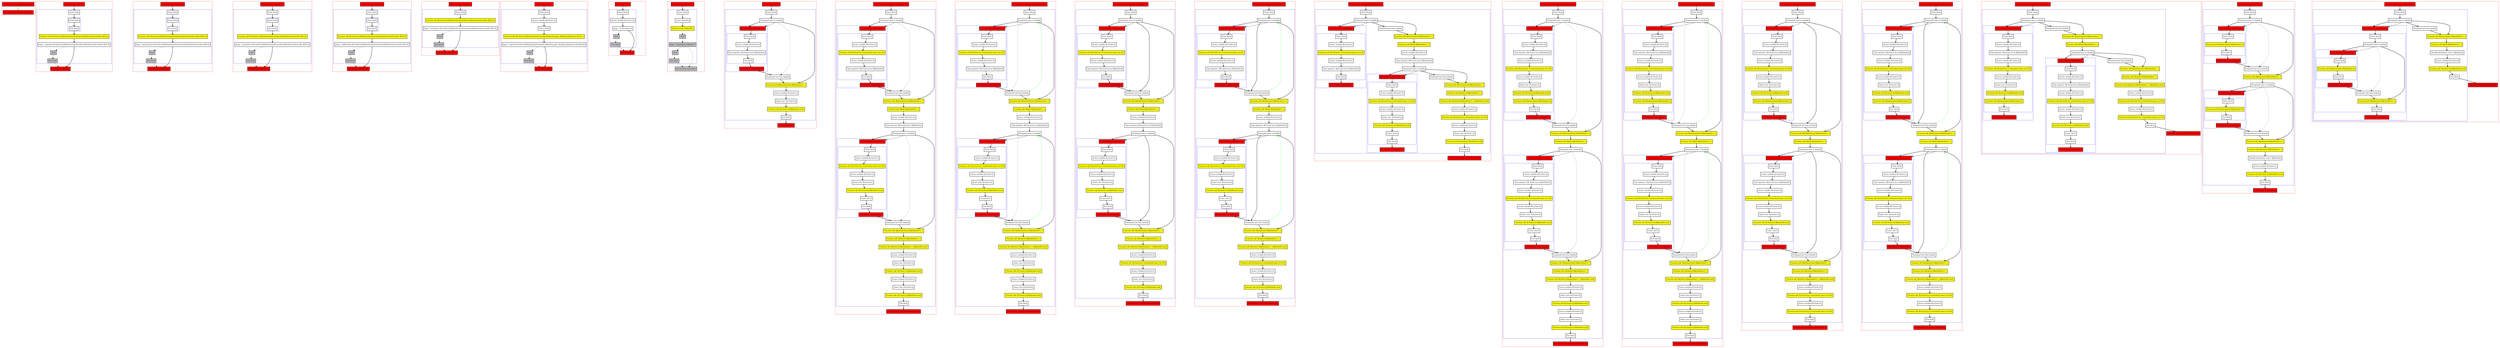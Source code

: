 digraph flowFromInplaceLambda_kt {
    graph [nodesep=3]
    node [shape=box penwidth=2]
    edge [penwidth=2]

    subgraph cluster_0 {
        color=red
        0 [label="Enter file flowFromInplaceLambda.kt" style="filled" fillcolor=red];
        1 [label="Exit file flowFromInplaceLambda.kt" style="filled" fillcolor=red];
    }
    0 -> {1} [color=green];

    subgraph cluster_1 {
        color=red
        2 [label="Enter function unknown" style="filled" fillcolor=red];
        subgraph cluster_2 {
            color=blue
            3 [label="Enter block"];
            subgraph cluster_3 {
                color=blue
                4 [label="Enter block"];
                5 [label="Exit block"];
            }
            6 [label="Function call: R|<local>/x|.R|SubstitutionOverride<kotlin/Function0.invoke: R|T|>|()" style="filled" fillcolor=yellow];
            7 [label="Jump: ^unknown R|<local>/x|.R|SubstitutionOverride<kotlin/Function0.invoke: R|T|>|()"];
            8 [label="Stub" style="filled" fillcolor=gray];
            9 [label="Exit block" style="filled" fillcolor=gray];
        }
        10 [label="Exit function unknown" style="filled" fillcolor=red];
    }
    2 -> {3};
    3 -> {4};
    4 -> {5};
    5 -> {6};
    6 -> {7};
    7 -> {10};
    7 -> {8} [style=dotted];
    8 -> {9} [style=dotted];
    9 -> {10} [style=dotted];

    subgraph cluster_4 {
        color=red
        11 [label="Enter function atLeastOnce" style="filled" fillcolor=red];
        subgraph cluster_5 {
            color=blue
            12 [label="Enter block"];
            subgraph cluster_6 {
                color=blue
                13 [label="Enter block"];
                14 [label="Exit block"];
            }
            15 [label="Function call: R|<local>/x|.R|SubstitutionOverride<kotlin/Function0.invoke: R|T|>|()" style="filled" fillcolor=yellow];
            16 [label="Jump: ^atLeastOnce R|<local>/x|.R|SubstitutionOverride<kotlin/Function0.invoke: R|T|>|()"];
            17 [label="Stub" style="filled" fillcolor=gray];
            18 [label="Exit block" style="filled" fillcolor=gray];
        }
        19 [label="Exit function atLeastOnce" style="filled" fillcolor=red];
    }
    11 -> {12};
    12 -> {13};
    13 -> {14};
    14 -> {15};
    15 -> {16};
    16 -> {19};
    16 -> {17} [style=dotted];
    17 -> {18} [style=dotted];
    18 -> {19} [style=dotted];

    subgraph cluster_7 {
        color=red
        20 [label="Enter function exactlyOnce" style="filled" fillcolor=red];
        subgraph cluster_8 {
            color=blue
            21 [label="Enter block"];
            subgraph cluster_9 {
                color=blue
                22 [label="Enter block"];
                23 [label="Exit block"];
            }
            24 [label="Function call: R|<local>/x|.R|SubstitutionOverride<kotlin/Function0.invoke: R|T|>|()" style="filled" fillcolor=yellow];
            25 [label="Jump: ^exactlyOnce R|<local>/x|.R|SubstitutionOverride<kotlin/Function0.invoke: R|T|>|()"];
            26 [label="Stub" style="filled" fillcolor=gray];
            27 [label="Exit block" style="filled" fillcolor=gray];
        }
        28 [label="Exit function exactlyOnce" style="filled" fillcolor=red];
    }
    20 -> {21};
    21 -> {22};
    22 -> {23};
    23 -> {24};
    24 -> {25};
    25 -> {28};
    25 -> {26} [style=dotted];
    26 -> {27} [style=dotted];
    27 -> {28} [style=dotted];

    subgraph cluster_10 {
        color=red
        29 [label="Enter function atMostOnce" style="filled" fillcolor=red];
        subgraph cluster_11 {
            color=blue
            30 [label="Enter block"];
            subgraph cluster_12 {
                color=blue
                31 [label="Enter block"];
                32 [label="Exit block"];
            }
            33 [label="Function call: R|<local>/x|.R|SubstitutionOverride<kotlin/Function0.invoke: R|T|>|()" style="filled" fillcolor=yellow];
            34 [label="Jump: ^atMostOnce R|<local>/x|.R|SubstitutionOverride<kotlin/Function0.invoke: R|T|>|()"];
            35 [label="Stub" style="filled" fillcolor=gray];
            36 [label="Exit block" style="filled" fillcolor=gray];
        }
        37 [label="Exit function atMostOnce" style="filled" fillcolor=red];
    }
    29 -> {30};
    30 -> {31};
    31 -> {32};
    32 -> {33};
    33 -> {34};
    34 -> {37};
    34 -> {35} [style=dotted];
    35 -> {36} [style=dotted];
    36 -> {37} [style=dotted];

    subgraph cluster_13 {
        color=red
        38 [label="Enter function noContract" style="filled" fillcolor=red];
        subgraph cluster_14 {
            color=blue
            39 [label="Enter block"];
            40 [label="Function call: R|<local>/x|.R|SubstitutionOverride<kotlin/Function0.invoke: R|T|>|()" style="filled" fillcolor=yellow];
            41 [label="Jump: ^noContract R|<local>/x|.R|SubstitutionOverride<kotlin/Function0.invoke: R|T|>|()"];
            42 [label="Stub" style="filled" fillcolor=gray];
            43 [label="Exit block" style="filled" fillcolor=gray];
        }
        44 [label="Exit function noContract" style="filled" fillcolor=red];
    }
    38 -> {39};
    39 -> {40};
    40 -> {41};
    41 -> {44};
    41 -> {42} [style=dotted];
    42 -> {43} [style=dotted];
    43 -> {44} [style=dotted];

    subgraph cluster_15 {
        color=red
        45 [label="Enter function select" style="filled" fillcolor=red];
        subgraph cluster_16 {
            color=blue
            46 [label="Enter block"];
            47 [label="Access variable R|<local>/x|"];
            48 [label="Const: Int(0)"];
            49 [label="Function call: R|<local>/x|.R|SubstitutionOverride<kotlin/Array.get: R|CapturedType(out K)|>|(...)" style="filled" fillcolor=yellow];
            50 [label="Jump: ^select R|<local>/x|.R|SubstitutionOverride<kotlin/Array.get: R|CapturedType(out K)|>|(Int(0))"];
            51 [label="Stub" style="filled" fillcolor=gray];
            52 [label="Exit block" style="filled" fillcolor=gray];
        }
        53 [label="Exit function select" style="filled" fillcolor=red];
    }
    45 -> {46};
    46 -> {47};
    47 -> {48};
    48 -> {49};
    49 -> {50};
    50 -> {53};
    50 -> {51} [style=dotted];
    51 -> {52} [style=dotted];
    52 -> {53} [style=dotted];

    subgraph cluster_17 {
        color=red
        54 [label="Enter function id" style="filled" fillcolor=red];
        subgraph cluster_18 {
            color=blue
            55 [label="Enter block"];
            56 [label="Access variable R|<local>/x|"];
            57 [label="Jump: ^id R|<local>/x|"];
            58 [label="Stub" style="filled" fillcolor=gray];
            59 [label="Exit block" style="filled" fillcolor=gray];
        }
        60 [label="Exit function id" style="filled" fillcolor=red];
    }
    54 -> {55};
    55 -> {56};
    56 -> {57};
    57 -> {60};
    57 -> {58} [style=dotted];
    58 -> {59} [style=dotted];
    59 -> {60} [style=dotted];

    subgraph cluster_19 {
        color=red
        61 [label="Enter function materialize" style="filled" fillcolor=red];
        subgraph cluster_20 {
            color=blue
            62 [label="Enter block"];
            63 [label="Const: Null(null)"];
            64 [label="Check not null: Null(null)!!" style="filled" fillcolor=yellow];
            65 [label="Stub" style="filled" fillcolor=gray];
            66 [label="Jump: ^materialize Null(null)!!" style="filled" fillcolor=gray];
            67 [label="Stub" style="filled" fillcolor=gray];
            68 [label="Exit block" style="filled" fillcolor=gray];
        }
        69 [label="Exit function materialize" style="filled" fillcolor=gray];
    }
    61 -> {62};
    62 -> {63};
    63 -> {64};
    64 -> {65} [style=dotted];
    65 -> {66} [style=dotted];
    66 -> {67 69} [style=dotted];
    67 -> {68} [style=dotted];
    68 -> {69} [style=dotted];

    subgraph cluster_21 {
        color=red
        70 [label="Enter function basic" style="filled" fillcolor=red];
        subgraph cluster_22 {
            color=blue
            71 [label="Enter block"];
            72 [label="Postponed enter to lambda"];
            subgraph cluster_23 {
                color=blue
                73 [label="Enter function <anonymous>" style="filled" fillcolor=red];
                subgraph cluster_24 {
                    color=blue
                    74 [label="Enter block"];
                    75 [label="Access variable R|<local>/x|"];
                    76 [label="Type operator: (R|<local>/x| as R|kotlin/Int|)"];
                    77 [label="Exit block"];
                }
                78 [label="Exit function <anonymous>" style="filled" fillcolor=red];
            }
            79 [label="Postponed exit from lambda"];
            80 [label="Function call: R|/exactlyOnce|<R|kotlin/Int|>(...)" style="filled" fillcolor=yellow];
            81 [label="Access variable R|<local>/x|"];
            82 [label="Smart cast: R|<local>/x|"];
            83 [label="Function call: R|<local>/x|.R|kotlin/Int.inc|()" style="filled" fillcolor=yellow];
            84 [label="Exit block"];
        }
        85 [label="Exit function basic" style="filled" fillcolor=red];
    }
    70 -> {71};
    71 -> {72};
    72 -> {73 80};
    72 -> {79} [style=dotted];
    72 -> {73} [style=dashed];
    73 -> {74};
    74 -> {75};
    75 -> {76};
    76 -> {77};
    77 -> {78};
    78 -> {79};
    79 -> {80};
    80 -> {81};
    81 -> {82};
    82 -> {83};
    83 -> {84};
    84 -> {85};

    subgraph cluster_25 {
        color=red
        86 [label="Enter function completedCallExactlyOnce" style="filled" fillcolor=red];
        subgraph cluster_26 {
            color=blue
            87 [label="Enter block"];
            88 [label="Postponed enter to lambda"];
            subgraph cluster_27 {
                color=blue
                89 [label="Enter function <anonymous>" style="filled" fillcolor=red];
                subgraph cluster_28 {
                    color=blue
                    90 [label="Enter block"];
                    91 [label="Access variable R|<local>/y|"];
                    92 [label="Function call: R|<local>/y|.<Unresolved name: inc>#()" style="filled" fillcolor=yellow];
                    93 [label="Access variable R|<local>/x|"];
                    94 [label="Type operator: (R|<local>/x| as R|kotlin/Int|)"];
                    95 [label="Exit block"];
                }
                96 [label="Exit function <anonymous>" style="filled" fillcolor=red];
            }
            97 [label="Postponed exit from lambda"];
            98 [label="Function call: R|/exactlyOnce|<R|kotlin/Int|>(...)" style="filled" fillcolor=yellow];
            99 [label="Function call: R|/id|<R|kotlin/Int|>(...)" style="filled" fillcolor=yellow];
            100 [label="Access variable R|<local>/y|"];
            101 [label="Type operator: (R|<local>/y| as R|kotlin/Int|)"];
            102 [label="Postponed enter to lambda"];
            subgraph cluster_29 {
                color=blue
                103 [label="Enter function <anonymous>" style="filled" fillcolor=red];
                subgraph cluster_30 {
                    color=blue
                    104 [label="Enter block"];
                    105 [label="Access variable R|<local>/x|"];
                    106 [label="Function call: R|<local>/x|.<Unresolved name: inc>#()" style="filled" fillcolor=yellow];
                    107 [label="Access variable R|<local>/y|"];
                    108 [label="Smart cast: R|<local>/y|"];
                    109 [label="Function call: R|<local>/y|.R|kotlin/Int.inc|()" style="filled" fillcolor=yellow];
                    110 [label="Const: Int(1)"];
                    111 [label="Exit block"];
                }
                112 [label="Exit function <anonymous>" style="filled" fillcolor=red];
            }
            113 [label="Postponed exit from lambda"];
            114 [label="Function call: R|/exactlyOnce|<R|kotlin/Int|>(...)" style="filled" fillcolor=yellow];
            115 [label="Function call: R|/select|<R|kotlin/Int|>(...)" style="filled" fillcolor=yellow];
            116 [label="Function call: R|/select|<R|kotlin/Int|>(...).R|kotlin/Int.inc|()" style="filled" fillcolor=yellow];
            117 [label="Access variable R|<local>/x|"];
            118 [label="Smart cast: R|<local>/x|"];
            119 [label="Function call: R|<local>/x|.R|kotlin/Int.inc|()" style="filled" fillcolor=yellow];
            120 [label="Access variable R|<local>/y|"];
            121 [label="Smart cast: R|<local>/y|"];
            122 [label="Function call: R|<local>/y|.R|kotlin/Int.inc|()" style="filled" fillcolor=yellow];
            123 [label="Exit block"];
        }
        124 [label="Exit function completedCallExactlyOnce" style="filled" fillcolor=red];
    }
    86 -> {87};
    87 -> {88};
    88 -> {89 98};
    88 -> {97} [style=dotted];
    88 -> {89} [style=dashed];
    89 -> {90};
    90 -> {91};
    91 -> {92};
    92 -> {93};
    93 -> {94};
    94 -> {95};
    95 -> {96};
    96 -> {97};
    97 -> {98};
    98 -> {99};
    99 -> {100};
    100 -> {101};
    101 -> {102};
    102 -> {103 114};
    102 -> {113} [style=dotted];
    102 -> {103} [style=dashed];
    103 -> {104};
    104 -> {105};
    105 -> {106};
    106 -> {107};
    107 -> {108};
    108 -> {109};
    109 -> {110};
    110 -> {111};
    111 -> {112};
    112 -> {113};
    113 -> {114};
    114 -> {115};
    115 -> {116};
    116 -> {117};
    117 -> {118};
    118 -> {119};
    119 -> {120};
    120 -> {121};
    121 -> {122};
    122 -> {123};
    123 -> {124};

    subgraph cluster_31 {
        color=red
        125 [label="Enter function completedCallAtLeastOnce" style="filled" fillcolor=red];
        subgraph cluster_32 {
            color=blue
            126 [label="Enter block"];
            127 [label="Postponed enter to lambda"];
            subgraph cluster_33 {
                color=blue
                128 [label="Enter function <anonymous>" style="filled" fillcolor=red];
                subgraph cluster_34 {
                    color=blue
                    129 [label="Enter block"];
                    130 [label="Access variable R|<local>/y|"];
                    131 [label="Function call: R|<local>/y|.<Unresolved name: inc>#()" style="filled" fillcolor=yellow];
                    132 [label="Access variable R|<local>/x|"];
                    133 [label="Type operator: (R|<local>/x| as R|kotlin/Int|)"];
                    134 [label="Exit block"];
                }
                135 [label="Exit function <anonymous>" style="filled" fillcolor=red];
            }
            136 [label="Postponed exit from lambda"];
            137 [label="Function call: R|/atLeastOnce|<R|kotlin/Int|>(...)" style="filled" fillcolor=yellow];
            138 [label="Function call: R|/id|<R|kotlin/Int|>(...)" style="filled" fillcolor=yellow];
            139 [label="Access variable R|<local>/y|"];
            140 [label="Type operator: (R|<local>/y| as R|kotlin/Int|)"];
            141 [label="Postponed enter to lambda"];
            subgraph cluster_35 {
                color=blue
                142 [label="Enter function <anonymous>" style="filled" fillcolor=red];
                subgraph cluster_36 {
                    color=blue
                    143 [label="Enter block"];
                    144 [label="Access variable R|<local>/x|"];
                    145 [label="Function call: R|<local>/x|.<Unresolved name: inc>#()" style="filled" fillcolor=yellow];
                    146 [label="Access variable R|<local>/y|"];
                    147 [label="Smart cast: R|<local>/y|"];
                    148 [label="Function call: R|<local>/y|.R|kotlin/Int.inc|()" style="filled" fillcolor=yellow];
                    149 [label="Const: Int(1)"];
                    150 [label="Exit block"];
                }
                151 [label="Exit function <anonymous>" style="filled" fillcolor=red];
            }
            152 [label="Postponed exit from lambda"];
            153 [label="Function call: R|/atLeastOnce|<R|kotlin/Int|>(...)" style="filled" fillcolor=yellow];
            154 [label="Function call: R|/select|<R|kotlin/Int|>(...)" style="filled" fillcolor=yellow];
            155 [label="Function call: R|/select|<R|kotlin/Int|>(...).R|kotlin/Int.inc|()" style="filled" fillcolor=yellow];
            156 [label="Access variable R|<local>/x|"];
            157 [label="Smart cast: R|<local>/x|"];
            158 [label="Function call: R|<local>/x|.R|kotlin/Int.inc|()" style="filled" fillcolor=yellow];
            159 [label="Access variable R|<local>/y|"];
            160 [label="Smart cast: R|<local>/y|"];
            161 [label="Function call: R|<local>/y|.R|kotlin/Int.inc|()" style="filled" fillcolor=yellow];
            162 [label="Exit block"];
        }
        163 [label="Exit function completedCallAtLeastOnce" style="filled" fillcolor=red];
    }
    125 -> {126};
    126 -> {127};
    127 -> {128 137};
    127 -> {136} [style=dotted];
    127 -> {128} [style=dashed];
    128 -> {129};
    129 -> {130};
    130 -> {131};
    131 -> {132};
    132 -> {133};
    133 -> {134};
    134 -> {135};
    135 -> {136};
    136 -> {137};
    136 -> {127} [color=green style=dashed];
    137 -> {138};
    138 -> {139};
    139 -> {140};
    140 -> {141};
    141 -> {142 153};
    141 -> {152} [style=dotted];
    141 -> {142} [style=dashed];
    142 -> {143};
    143 -> {144};
    144 -> {145};
    145 -> {146};
    146 -> {147};
    147 -> {148};
    148 -> {149};
    149 -> {150};
    150 -> {151};
    151 -> {152};
    152 -> {153};
    152 -> {141} [color=green style=dashed];
    153 -> {154};
    154 -> {155};
    155 -> {156};
    156 -> {157};
    157 -> {158};
    158 -> {159};
    159 -> {160};
    160 -> {161};
    161 -> {162};
    162 -> {163};

    subgraph cluster_37 {
        color=red
        164 [label="Enter function completedCallAtMostOnce" style="filled" fillcolor=red];
        subgraph cluster_38 {
            color=blue
            165 [label="Enter block"];
            166 [label="Postponed enter to lambda"];
            subgraph cluster_39 {
                color=blue
                167 [label="Enter function <anonymous>" style="filled" fillcolor=red];
                subgraph cluster_40 {
                    color=blue
                    168 [label="Enter block"];
                    169 [label="Access variable R|<local>/y|"];
                    170 [label="Function call: R|<local>/y|.<Unresolved name: inc>#()" style="filled" fillcolor=yellow];
                    171 [label="Access variable R|<local>/x|"];
                    172 [label="Type operator: (R|<local>/x| as R|kotlin/Int|)"];
                    173 [label="Exit block"];
                }
                174 [label="Exit function <anonymous>" style="filled" fillcolor=red];
            }
            175 [label="Postponed exit from lambda"];
            176 [label="Function call: R|/atMostOnce|<R|kotlin/Int|>(...)" style="filled" fillcolor=yellow];
            177 [label="Function call: R|/id|<R|kotlin/Int|>(...)" style="filled" fillcolor=yellow];
            178 [label="Access variable R|<local>/y|"];
            179 [label="Type operator: (R|<local>/y| as R|kotlin/Int|)"];
            180 [label="Postponed enter to lambda"];
            subgraph cluster_41 {
                color=blue
                181 [label="Enter function <anonymous>" style="filled" fillcolor=red];
                subgraph cluster_42 {
                    color=blue
                    182 [label="Enter block"];
                    183 [label="Access variable R|<local>/x|"];
                    184 [label="Function call: R|<local>/x|.<Unresolved name: inc>#()" style="filled" fillcolor=yellow];
                    185 [label="Access variable R|<local>/y|"];
                    186 [label="Smart cast: R|<local>/y|"];
                    187 [label="Function call: R|<local>/y|.R|kotlin/Int.inc|()" style="filled" fillcolor=yellow];
                    188 [label="Const: Int(1)"];
                    189 [label="Exit block"];
                }
                190 [label="Exit function <anonymous>" style="filled" fillcolor=red];
            }
            191 [label="Postponed exit from lambda"];
            192 [label="Function call: R|/atMostOnce|<R|kotlin/Int|>(...)" style="filled" fillcolor=yellow];
            193 [label="Function call: R|/select|<R|kotlin/Int|>(...)" style="filled" fillcolor=yellow];
            194 [label="Function call: R|/select|<R|kotlin/Int|>(...).R|kotlin/Int.inc|()" style="filled" fillcolor=yellow];
            195 [label="Access variable R|<local>/x|"];
            196 [label="Function call: R|<local>/x|.<Unresolved name: inc>#()" style="filled" fillcolor=yellow];
            197 [label="Access variable R|<local>/y|"];
            198 [label="Smart cast: R|<local>/y|"];
            199 [label="Function call: R|<local>/y|.R|kotlin/Int.inc|()" style="filled" fillcolor=yellow];
            200 [label="Exit block"];
        }
        201 [label="Exit function completedCallAtMostOnce" style="filled" fillcolor=red];
    }
    164 -> {165};
    165 -> {166};
    166 -> {167 175 176};
    166 -> {167} [style=dashed];
    167 -> {168};
    168 -> {169};
    169 -> {170};
    170 -> {171};
    171 -> {172};
    172 -> {173};
    173 -> {174};
    174 -> {175};
    175 -> {176};
    176 -> {177};
    177 -> {178};
    178 -> {179};
    179 -> {180};
    180 -> {181 191 192};
    180 -> {181} [style=dashed];
    181 -> {182};
    182 -> {183};
    183 -> {184};
    184 -> {185};
    185 -> {186};
    186 -> {187};
    187 -> {188};
    188 -> {189};
    189 -> {190};
    190 -> {191};
    191 -> {192};
    192 -> {193};
    193 -> {194};
    194 -> {195};
    195 -> {196};
    196 -> {197};
    197 -> {198};
    198 -> {199};
    199 -> {200};
    200 -> {201};

    subgraph cluster_43 {
        color=red
        202 [label="Enter function completedCallUnknown" style="filled" fillcolor=red];
        subgraph cluster_44 {
            color=blue
            203 [label="Enter block"];
            204 [label="Postponed enter to lambda"];
            subgraph cluster_45 {
                color=blue
                205 [label="Enter function <anonymous>" style="filled" fillcolor=red];
                subgraph cluster_46 {
                    color=blue
                    206 [label="Enter block"];
                    207 [label="Access variable R|<local>/y|"];
                    208 [label="Function call: R|<local>/y|.<Unresolved name: inc>#()" style="filled" fillcolor=yellow];
                    209 [label="Access variable R|<local>/x|"];
                    210 [label="Type operator: (R|<local>/x| as R|kotlin/Int|)"];
                    211 [label="Exit block"];
                }
                212 [label="Exit function <anonymous>" style="filled" fillcolor=red];
            }
            213 [label="Postponed exit from lambda"];
            214 [label="Function call: R|/unknown|<R|kotlin/Int|>(...)" style="filled" fillcolor=yellow];
            215 [label="Function call: R|/id|<R|kotlin/Int|>(...)" style="filled" fillcolor=yellow];
            216 [label="Access variable R|<local>/y|"];
            217 [label="Type operator: (R|<local>/y| as R|kotlin/Int|)"];
            218 [label="Postponed enter to lambda"];
            subgraph cluster_47 {
                color=blue
                219 [label="Enter function <anonymous>" style="filled" fillcolor=red];
                subgraph cluster_48 {
                    color=blue
                    220 [label="Enter block"];
                    221 [label="Access variable R|<local>/x|"];
                    222 [label="Function call: R|<local>/x|.<Unresolved name: inc>#()" style="filled" fillcolor=yellow];
                    223 [label="Access variable R|<local>/y|"];
                    224 [label="Smart cast: R|<local>/y|"];
                    225 [label="Function call: R|<local>/y|.R|kotlin/Int.inc|()" style="filled" fillcolor=yellow];
                    226 [label="Const: Int(1)"];
                    227 [label="Exit block"];
                }
                228 [label="Exit function <anonymous>" style="filled" fillcolor=red];
            }
            229 [label="Postponed exit from lambda"];
            230 [label="Function call: R|/unknown|<R|kotlin/Int|>(...)" style="filled" fillcolor=yellow];
            231 [label="Function call: R|/select|<R|kotlin/Int|>(...)" style="filled" fillcolor=yellow];
            232 [label="Function call: R|/select|<R|kotlin/Int|>(...).R|kotlin/Int.inc|()" style="filled" fillcolor=yellow];
            233 [label="Access variable R|<local>/x|"];
            234 [label="Function call: R|<local>/x|.<Unresolved name: inc>#()" style="filled" fillcolor=yellow];
            235 [label="Access variable R|<local>/y|"];
            236 [label="Smart cast: R|<local>/y|"];
            237 [label="Function call: R|<local>/y|.R|kotlin/Int.inc|()" style="filled" fillcolor=yellow];
            238 [label="Exit block"];
        }
        239 [label="Exit function completedCallUnknown" style="filled" fillcolor=red];
    }
    202 -> {203};
    203 -> {204};
    204 -> {205 213 214};
    204 -> {205} [style=dashed];
    205 -> {206};
    206 -> {207};
    207 -> {208};
    208 -> {209};
    209 -> {210};
    210 -> {211};
    211 -> {212};
    212 -> {213};
    213 -> {214};
    213 -> {204} [color=green style=dashed];
    214 -> {215};
    215 -> {216};
    216 -> {217};
    217 -> {218};
    218 -> {219 229 230};
    218 -> {219} [style=dashed];
    219 -> {220};
    220 -> {221};
    221 -> {222};
    222 -> {223};
    223 -> {224};
    224 -> {225};
    225 -> {226};
    226 -> {227};
    227 -> {228};
    228 -> {229};
    229 -> {230};
    229 -> {218} [color=green style=dashed];
    230 -> {231};
    231 -> {232};
    232 -> {233};
    233 -> {234};
    234 -> {235};
    235 -> {236};
    236 -> {237};
    237 -> {238};
    238 -> {239};

    subgraph cluster_49 {
        color=red
        240 [label="Enter function completedCallNoContract" style="filled" fillcolor=red];
        subgraph cluster_50 {
            color=blue
            241 [label="Enter block"];
            242 [label="Postponed enter to lambda"];
            subgraph cluster_51 {
                color=blue
                243 [label="Enter function <anonymous>" style="filled" fillcolor=red];
                subgraph cluster_52 {
                    color=blue
                    244 [label="Enter block"];
                    245 [label="Access variable R|<local>/y|"];
                    246 [label="Function call: R|<local>/y|.<Unresolved name: inc>#()" style="filled" fillcolor=yellow];
                    247 [label="Access variable R|<local>/x|"];
                    248 [label="Type operator: (R|<local>/x| as R|kotlin/Int|)"];
                    249 [label="Exit block"];
                }
                250 [label="Exit function <anonymous>" style="filled" fillcolor=red];
            }
            251 [label="Postponed exit from lambda"];
            252 [label="Function call: R|/noContract|<R|kotlin/Int|>(...)" style="filled" fillcolor=yellow];
            253 [label="Function call: R|/id|<R|kotlin/Int|>(...)" style="filled" fillcolor=yellow];
            254 [label="Access variable R|<local>/y|"];
            255 [label="Type operator: (R|<local>/y| as R|kotlin/Int|)"];
            256 [label="Postponed enter to lambda"];
            subgraph cluster_53 {
                color=blue
                257 [label="Enter function <anonymous>" style="filled" fillcolor=red];
                subgraph cluster_54 {
                    color=blue
                    258 [label="Enter block"];
                    259 [label="Access variable R|<local>/x|"];
                    260 [label="Function call: R|<local>/x|.<Unresolved name: inc>#()" style="filled" fillcolor=yellow];
                    261 [label="Access variable R|<local>/y|"];
                    262 [label="Smart cast: R|<local>/y|"];
                    263 [label="Function call: R|<local>/y|.R|kotlin/Int.inc|()" style="filled" fillcolor=yellow];
                    264 [label="Const: Int(1)"];
                    265 [label="Exit block"];
                }
                266 [label="Exit function <anonymous>" style="filled" fillcolor=red];
            }
            267 [label="Postponed exit from lambda"];
            268 [label="Function call: R|/noContract|<R|kotlin/Int|>(...)" style="filled" fillcolor=yellow];
            269 [label="Function call: R|/select|<R|kotlin/Int|>(...)" style="filled" fillcolor=yellow];
            270 [label="Function call: R|/select|<R|kotlin/Int|>(...).R|kotlin/Int.inc|()" style="filled" fillcolor=yellow];
            271 [label="Access variable R|<local>/x|"];
            272 [label="Function call: R|<local>/x|.<Unresolved name: inc>#()" style="filled" fillcolor=yellow];
            273 [label="Access variable R|<local>/y|"];
            274 [label="Smart cast: R|<local>/y|"];
            275 [label="Function call: R|<local>/y|.R|kotlin/Int.inc|()" style="filled" fillcolor=yellow];
            276 [label="Exit block"];
        }
        277 [label="Exit function completedCallNoContract" style="filled" fillcolor=red];
    }
    240 -> {241};
    241 -> {242};
    242 -> {243 251 252};
    242 -> {243} [style=dashed];
    243 -> {244};
    244 -> {245};
    245 -> {246};
    246 -> {247};
    247 -> {248};
    248 -> {249};
    249 -> {250};
    251 -> {252};
    252 -> {253};
    253 -> {254};
    254 -> {255};
    255 -> {256};
    256 -> {257 267 268};
    256 -> {257} [style=dashed];
    257 -> {258};
    258 -> {259};
    259 -> {260};
    260 -> {261};
    261 -> {262};
    262 -> {263};
    263 -> {264};
    264 -> {265};
    265 -> {266};
    267 -> {268};
    268 -> {269};
    269 -> {270};
    270 -> {271};
    271 -> {272};
    272 -> {273};
    273 -> {274};
    274 -> {275};
    275 -> {276};
    276 -> {277};

    subgraph cluster_55 {
        color=red
        278 [label="Enter function incompleteCallExactlyOnce" style="filled" fillcolor=red];
        subgraph cluster_56 {
            color=blue
            279 [label="Enter block"];
            280 [label="Postponed enter to lambda"];
            subgraph cluster_57 {
                color=blue
                281 [label="Enter function <anonymous>" style="filled" fillcolor=red];
                subgraph cluster_58 {
                    color=blue
                    282 [label="Enter block"];
                    283 [label="Access variable R|<local>/x|"];
                    284 [label="Type operator: (R|<local>/x| as R|kotlin/Int|)"];
                    285 [label="Access variable R|<local>/y|"];
                    286 [label="Function call: R|<local>/y|.<Unresolved name: inc>#()" style="filled" fillcolor=yellow];
                    287 [label="Access variable R|<local>/x|"];
                    288 [label="Smart cast: R|<local>/x|"];
                    289 [label="Function call: R|<local>/x|.R|kotlin/Int.inc|()" style="filled" fillcolor=yellow];
                    290 [label="Function call: R|/materialize|<R|kotlin/Int|>()" style="filled" fillcolor=yellow];
                    291 [label="Exit block"];
                }
                292 [label="Exit function <anonymous>" style="filled" fillcolor=red];
            }
            293 [label="Postponed exit from lambda"];
            294 [label="Function call: R|/exactlyOnce|<R|kotlin/Int|>(...)" style="filled" fillcolor=yellow];
            295 [label="Function call: R|/id|<R|kotlin/Int|>(...)" style="filled" fillcolor=yellow];
            296 [label="Postponed enter to lambda"];
            subgraph cluster_59 {
                color=blue
                297 [label="Enter function <anonymous>" style="filled" fillcolor=red];
                subgraph cluster_60 {
                    color=blue
                    298 [label="Enter block"];
                    299 [label="Access variable R|<local>/y|"];
                    300 [label="Type operator: (R|<local>/y| as R|kotlin/Int|)"];
                    301 [label="Access variable R|<local>/x|"];
                    302 [label="Function call: R|<local>/x|.<Unresolved name: inc>#()" style="filled" fillcolor=yellow];
                    303 [label="Access variable R|<local>/y|"];
                    304 [label="Smart cast: R|<local>/y|"];
                    305 [label="Function call: R|<local>/y|.R|kotlin/Int.inc|()" style="filled" fillcolor=yellow];
                    306 [label="Const: Int(1)"];
                    307 [label="Exit block"];
                }
                308 [label="Exit function <anonymous>" style="filled" fillcolor=red];
            }
            309 [label="Postponed exit from lambda"];
            310 [label="Function call: R|/exactlyOnce|<R|kotlin/Int|>(...)" style="filled" fillcolor=yellow];
            311 [label="Function call: R|/select|<R|kotlin/Int|>(...)" style="filled" fillcolor=yellow];
            312 [label="Function call: R|/select|<R|kotlin/Int|>(...).R|kotlin/Int.inc|()" style="filled" fillcolor=yellow];
            313 [label="Access variable R|<local>/x|"];
            314 [label="Smart cast: R|<local>/x|"];
            315 [label="Function call: R|<local>/x|.R|kotlin/Int.inc|()" style="filled" fillcolor=yellow];
            316 [label="Access variable R|<local>/y|"];
            317 [label="Smart cast: R|<local>/y|"];
            318 [label="Function call: R|<local>/y|.R|kotlin/Int.inc|()" style="filled" fillcolor=yellow];
            319 [label="Exit block"];
        }
        320 [label="Exit function incompleteCallExactlyOnce" style="filled" fillcolor=red];
    }
    278 -> {279};
    279 -> {280};
    280 -> {281 294};
    280 -> {293} [style=dotted];
    280 -> {281} [style=dashed];
    281 -> {282};
    282 -> {283};
    283 -> {284};
    284 -> {285};
    285 -> {286};
    286 -> {287};
    287 -> {288};
    288 -> {289};
    289 -> {290};
    290 -> {291};
    291 -> {292};
    292 -> {293};
    293 -> {294};
    294 -> {295};
    295 -> {296};
    296 -> {297 310};
    296 -> {309} [style=dotted];
    296 -> {297} [style=dashed];
    297 -> {298};
    298 -> {299};
    299 -> {300};
    300 -> {301};
    301 -> {302};
    302 -> {303};
    303 -> {304};
    304 -> {305};
    305 -> {306};
    306 -> {307};
    307 -> {308};
    308 -> {309};
    309 -> {310};
    310 -> {311};
    311 -> {312};
    312 -> {313};
    313 -> {314};
    314 -> {315};
    315 -> {316};
    316 -> {317};
    317 -> {318};
    318 -> {319};
    319 -> {320};

    subgraph cluster_61 {
        color=red
        321 [label="Enter function incompleteCallAtLeastOnce" style="filled" fillcolor=red];
        subgraph cluster_62 {
            color=blue
            322 [label="Enter block"];
            323 [label="Postponed enter to lambda"];
            subgraph cluster_63 {
                color=blue
                324 [label="Enter function <anonymous>" style="filled" fillcolor=red];
                subgraph cluster_64 {
                    color=blue
                    325 [label="Enter block"];
                    326 [label="Access variable R|<local>/x|"];
                    327 [label="Type operator: (R|<local>/x| as R|kotlin/Int|)"];
                    328 [label="Access variable R|<local>/y|"];
                    329 [label="Function call: R|<local>/y|.<Unresolved name: inc>#()" style="filled" fillcolor=yellow];
                    330 [label="Access variable R|<local>/x|"];
                    331 [label="Smart cast: R|<local>/x|"];
                    332 [label="Function call: R|<local>/x|.R|kotlin/Int.inc|()" style="filled" fillcolor=yellow];
                    333 [label="Function call: R|/materialize|<R|kotlin/Int|>()" style="filled" fillcolor=yellow];
                    334 [label="Exit block"];
                }
                335 [label="Exit function <anonymous>" style="filled" fillcolor=red];
            }
            336 [label="Postponed exit from lambda"];
            337 [label="Function call: R|/atLeastOnce|<R|kotlin/Int|>(...)" style="filled" fillcolor=yellow];
            338 [label="Function call: R|/id|<R|kotlin/Int|>(...)" style="filled" fillcolor=yellow];
            339 [label="Postponed enter to lambda"];
            subgraph cluster_65 {
                color=blue
                340 [label="Enter function <anonymous>" style="filled" fillcolor=red];
                subgraph cluster_66 {
                    color=blue
                    341 [label="Enter block"];
                    342 [label="Access variable R|<local>/y|"];
                    343 [label="Type operator: (R|<local>/y| as R|kotlin/Int|)"];
                    344 [label="Access variable R|<local>/x|"];
                    345 [label="Function call: R|<local>/x|.<Unresolved name: inc>#()" style="filled" fillcolor=yellow];
                    346 [label="Access variable R|<local>/y|"];
                    347 [label="Smart cast: R|<local>/y|"];
                    348 [label="Function call: R|<local>/y|.R|kotlin/Int.inc|()" style="filled" fillcolor=yellow];
                    349 [label="Const: Int(1)"];
                    350 [label="Exit block"];
                }
                351 [label="Exit function <anonymous>" style="filled" fillcolor=red];
            }
            352 [label="Postponed exit from lambda"];
            353 [label="Function call: R|/atLeastOnce|<R|kotlin/Int|>(...)" style="filled" fillcolor=yellow];
            354 [label="Function call: R|/select|<R|kotlin/Int|>(...)" style="filled" fillcolor=yellow];
            355 [label="Function call: R|/select|<R|kotlin/Int|>(...).R|kotlin/Int.inc|()" style="filled" fillcolor=yellow];
            356 [label="Access variable R|<local>/x|"];
            357 [label="Smart cast: R|<local>/x|"];
            358 [label="Function call: R|<local>/x|.R|kotlin/Int.inc|()" style="filled" fillcolor=yellow];
            359 [label="Access variable R|<local>/y|"];
            360 [label="Smart cast: R|<local>/y|"];
            361 [label="Function call: R|<local>/y|.R|kotlin/Int.inc|()" style="filled" fillcolor=yellow];
            362 [label="Exit block"];
        }
        363 [label="Exit function incompleteCallAtLeastOnce" style="filled" fillcolor=red];
    }
    321 -> {322};
    322 -> {323};
    323 -> {324 337};
    323 -> {336} [style=dotted];
    323 -> {324} [style=dashed];
    324 -> {325};
    325 -> {326};
    326 -> {327};
    327 -> {328};
    328 -> {329};
    329 -> {330};
    330 -> {331};
    331 -> {332};
    332 -> {333};
    333 -> {334};
    334 -> {335};
    335 -> {336};
    336 -> {337};
    336 -> {323} [color=green style=dashed];
    337 -> {338};
    338 -> {339};
    339 -> {340 353};
    339 -> {352} [style=dotted];
    339 -> {340} [style=dashed];
    340 -> {341};
    341 -> {342};
    342 -> {343};
    343 -> {344};
    344 -> {345};
    345 -> {346};
    346 -> {347};
    347 -> {348};
    348 -> {349};
    349 -> {350};
    350 -> {351};
    351 -> {352};
    352 -> {353};
    352 -> {339} [color=green style=dashed];
    353 -> {354};
    354 -> {355};
    355 -> {356};
    356 -> {357};
    357 -> {358};
    358 -> {359};
    359 -> {360};
    360 -> {361};
    361 -> {362};
    362 -> {363};

    subgraph cluster_67 {
        color=red
        364 [label="Enter function incompleteCallAtMostOnce" style="filled" fillcolor=red];
        subgraph cluster_68 {
            color=blue
            365 [label="Enter block"];
            366 [label="Postponed enter to lambda"];
            subgraph cluster_69 {
                color=blue
                367 [label="Enter function <anonymous>" style="filled" fillcolor=red];
                subgraph cluster_70 {
                    color=blue
                    368 [label="Enter block"];
                    369 [label="Access variable R|<local>/x|"];
                    370 [label="Type operator: (R|<local>/x| as R|kotlin/Int|)"];
                    371 [label="Access variable R|<local>/y|"];
                    372 [label="Function call: R|<local>/y|.<Unresolved name: inc>#()" style="filled" fillcolor=yellow];
                    373 [label="Access variable R|<local>/x|"];
                    374 [label="Smart cast: R|<local>/x|"];
                    375 [label="Function call: R|<local>/x|.R|kotlin/Int.inc|()" style="filled" fillcolor=yellow];
                    376 [label="Function call: R|/materialize|<R|kotlin/Int|>()" style="filled" fillcolor=yellow];
                    377 [label="Exit block"];
                }
                378 [label="Exit function <anonymous>" style="filled" fillcolor=red];
            }
            379 [label="Postponed exit from lambda"];
            380 [label="Function call: R|/atMostOnce|<R|kotlin/Int|>(...)" style="filled" fillcolor=yellow];
            381 [label="Function call: R|/id|<R|kotlin/Int|>(...)" style="filled" fillcolor=yellow];
            382 [label="Postponed enter to lambda"];
            subgraph cluster_71 {
                color=blue
                383 [label="Enter function <anonymous>" style="filled" fillcolor=red];
                subgraph cluster_72 {
                    color=blue
                    384 [label="Enter block"];
                    385 [label="Access variable R|<local>/y|"];
                    386 [label="Type operator: (R|<local>/y| as R|kotlin/Int|)"];
                    387 [label="Access variable R|<local>/x|"];
                    388 [label="Function call: R|<local>/x|.<Unresolved name: inc>#()" style="filled" fillcolor=yellow];
                    389 [label="Access variable R|<local>/y|"];
                    390 [label="Smart cast: R|<local>/y|"];
                    391 [label="Function call: R|<local>/y|.R|kotlin/Int.inc|()" style="filled" fillcolor=yellow];
                    392 [label="Const: Int(1)"];
                    393 [label="Exit block"];
                }
                394 [label="Exit function <anonymous>" style="filled" fillcolor=red];
            }
            395 [label="Postponed exit from lambda"];
            396 [label="Function call: R|/atMostOnce|<R|kotlin/Int|>(...)" style="filled" fillcolor=yellow];
            397 [label="Function call: R|/select|<R|kotlin/Int|>(...)" style="filled" fillcolor=yellow];
            398 [label="Function call: R|/select|<R|kotlin/Int|>(...).R|kotlin/Int.inc|()" style="filled" fillcolor=yellow];
            399 [label="Access variable R|<local>/x|"];
            400 [label="Function call: R|<local>/x|.<Unresolved name: inc>#()" style="filled" fillcolor=yellow];
            401 [label="Access variable R|<local>/y|"];
            402 [label="Function call: R|<local>/y|.<Unresolved name: inc>#()" style="filled" fillcolor=yellow];
            403 [label="Exit block"];
        }
        404 [label="Exit function incompleteCallAtMostOnce" style="filled" fillcolor=red];
    }
    364 -> {365};
    365 -> {366};
    366 -> {367 379 380};
    366 -> {367} [style=dashed];
    367 -> {368};
    368 -> {369};
    369 -> {370};
    370 -> {371};
    371 -> {372};
    372 -> {373};
    373 -> {374};
    374 -> {375};
    375 -> {376};
    376 -> {377};
    377 -> {378};
    378 -> {379};
    379 -> {380};
    380 -> {381};
    381 -> {382};
    382 -> {383 395 396};
    382 -> {383} [style=dashed];
    383 -> {384};
    384 -> {385};
    385 -> {386};
    386 -> {387};
    387 -> {388};
    388 -> {389};
    389 -> {390};
    390 -> {391};
    391 -> {392};
    392 -> {393};
    393 -> {394};
    394 -> {395};
    395 -> {396};
    396 -> {397};
    397 -> {398};
    398 -> {399};
    399 -> {400};
    400 -> {401};
    401 -> {402};
    402 -> {403};
    403 -> {404};

    subgraph cluster_73 {
        color=red
        405 [label="Enter function incompleteCallUnknown" style="filled" fillcolor=red];
        subgraph cluster_74 {
            color=blue
            406 [label="Enter block"];
            407 [label="Postponed enter to lambda"];
            subgraph cluster_75 {
                color=blue
                408 [label="Enter function <anonymous>" style="filled" fillcolor=red];
                subgraph cluster_76 {
                    color=blue
                    409 [label="Enter block"];
                    410 [label="Access variable R|<local>/x|"];
                    411 [label="Type operator: (R|<local>/x| as R|kotlin/Int|)"];
                    412 [label="Access variable R|<local>/y|"];
                    413 [label="Function call: R|<local>/y|.<Unresolved name: inc>#()" style="filled" fillcolor=yellow];
                    414 [label="Access variable R|<local>/x|"];
                    415 [label="Smart cast: R|<local>/x|"];
                    416 [label="Function call: R|<local>/x|.R|kotlin/Int.inc|()" style="filled" fillcolor=yellow];
                    417 [label="Function call: R|/materialize|<R|kotlin/Int|>()" style="filled" fillcolor=yellow];
                    418 [label="Exit block"];
                }
                419 [label="Exit function <anonymous>" style="filled" fillcolor=red];
            }
            420 [label="Postponed exit from lambda"];
            421 [label="Function call: R|/unknown|<R|kotlin/Int|>(...)" style="filled" fillcolor=yellow];
            422 [label="Function call: R|/id|<R|kotlin/Int|>(...)" style="filled" fillcolor=yellow];
            423 [label="Postponed enter to lambda"];
            subgraph cluster_77 {
                color=blue
                424 [label="Enter function <anonymous>" style="filled" fillcolor=red];
                subgraph cluster_78 {
                    color=blue
                    425 [label="Enter block"];
                    426 [label="Access variable R|<local>/y|"];
                    427 [label="Type operator: (R|<local>/y| as R|kotlin/Int|)"];
                    428 [label="Access variable R|<local>/x|"];
                    429 [label="Function call: R|<local>/x|.<Unresolved name: inc>#()" style="filled" fillcolor=yellow];
                    430 [label="Access variable R|<local>/y|"];
                    431 [label="Smart cast: R|<local>/y|"];
                    432 [label="Function call: R|<local>/y|.R|kotlin/Int.inc|()" style="filled" fillcolor=yellow];
                    433 [label="Const: Int(1)"];
                    434 [label="Exit block"];
                }
                435 [label="Exit function <anonymous>" style="filled" fillcolor=red];
            }
            436 [label="Postponed exit from lambda"];
            437 [label="Function call: R|/unknown|<R|kotlin/Int|>(...)" style="filled" fillcolor=yellow];
            438 [label="Function call: R|/select|<R|kotlin/Int|>(...)" style="filled" fillcolor=yellow];
            439 [label="Function call: R|/select|<R|kotlin/Int|>(...).R|kotlin/Int.inc|()" style="filled" fillcolor=yellow];
            440 [label="Access variable R|<local>/x|"];
            441 [label="Function call: R|<local>/x|.<Unresolved name: inc>#()" style="filled" fillcolor=yellow];
            442 [label="Access variable R|<local>/y|"];
            443 [label="Function call: R|<local>/y|.<Unresolved name: inc>#()" style="filled" fillcolor=yellow];
            444 [label="Exit block"];
        }
        445 [label="Exit function incompleteCallUnknown" style="filled" fillcolor=red];
    }
    405 -> {406};
    406 -> {407};
    407 -> {408 420 421};
    407 -> {408} [style=dashed];
    408 -> {409};
    409 -> {410};
    410 -> {411};
    411 -> {412};
    412 -> {413};
    413 -> {414};
    414 -> {415};
    415 -> {416};
    416 -> {417};
    417 -> {418};
    418 -> {419};
    419 -> {420};
    420 -> {421};
    420 -> {407} [color=green style=dashed];
    421 -> {422};
    422 -> {423};
    423 -> {424 436 437};
    423 -> {424} [style=dashed];
    424 -> {425};
    425 -> {426};
    426 -> {427};
    427 -> {428};
    428 -> {429};
    429 -> {430};
    430 -> {431};
    431 -> {432};
    432 -> {433};
    433 -> {434};
    434 -> {435};
    435 -> {436};
    436 -> {437};
    436 -> {423} [color=green style=dashed];
    437 -> {438};
    438 -> {439};
    439 -> {440};
    440 -> {441};
    441 -> {442};
    442 -> {443};
    443 -> {444};
    444 -> {445};

    subgraph cluster_79 {
        color=red
        446 [label="Enter function incompleteCallNoContract" style="filled" fillcolor=red];
        subgraph cluster_80 {
            color=blue
            447 [label="Enter block"];
            448 [label="Postponed enter to lambda"];
            subgraph cluster_81 {
                color=blue
                449 [label="Enter function <anonymous>" style="filled" fillcolor=red];
                subgraph cluster_82 {
                    color=blue
                    450 [label="Enter block"];
                    451 [label="Access variable R|<local>/x|"];
                    452 [label="Type operator: (R|<local>/x| as R|kotlin/Int|)"];
                    453 [label="Access variable R|<local>/y|"];
                    454 [label="Function call: R|<local>/y|.<Unresolved name: inc>#()" style="filled" fillcolor=yellow];
                    455 [label="Access variable R|<local>/x|"];
                    456 [label="Smart cast: R|<local>/x|"];
                    457 [label="Function call: R|<local>/x|.R|kotlin/Int.inc|()" style="filled" fillcolor=yellow];
                    458 [label="Function call: R|/materialize|<R|kotlin/Int|>()" style="filled" fillcolor=yellow];
                    459 [label="Exit block"];
                }
                460 [label="Exit function <anonymous>" style="filled" fillcolor=red];
            }
            461 [label="Postponed exit from lambda"];
            462 [label="Function call: R|/noContract|<R|kotlin/Int|>(...)" style="filled" fillcolor=yellow];
            463 [label="Function call: R|/id|<R|kotlin/Int|>(...)" style="filled" fillcolor=yellow];
            464 [label="Postponed enter to lambda"];
            subgraph cluster_83 {
                color=blue
                465 [label="Enter function <anonymous>" style="filled" fillcolor=red];
                subgraph cluster_84 {
                    color=blue
                    466 [label="Enter block"];
                    467 [label="Access variable R|<local>/y|"];
                    468 [label="Type operator: (R|<local>/y| as R|kotlin/Int|)"];
                    469 [label="Access variable R|<local>/x|"];
                    470 [label="Function call: R|<local>/x|.<Unresolved name: inc>#()" style="filled" fillcolor=yellow];
                    471 [label="Access variable R|<local>/y|"];
                    472 [label="Smart cast: R|<local>/y|"];
                    473 [label="Function call: R|<local>/y|.R|kotlin/Int.inc|()" style="filled" fillcolor=yellow];
                    474 [label="Const: Int(1)"];
                    475 [label="Exit block"];
                }
                476 [label="Exit function <anonymous>" style="filled" fillcolor=red];
            }
            477 [label="Postponed exit from lambda"];
            478 [label="Function call: R|/noContract|<R|kotlin/Int|>(...)" style="filled" fillcolor=yellow];
            479 [label="Function call: R|/select|<R|kotlin/Int|>(...)" style="filled" fillcolor=yellow];
            480 [label="Function call: R|/select|<R|kotlin/Int|>(...).R|kotlin/Int.inc|()" style="filled" fillcolor=yellow];
            481 [label="Access variable R|<local>/x|"];
            482 [label="Function call: R|<local>/x|.<Unresolved name: inc>#()" style="filled" fillcolor=yellow];
            483 [label="Access variable R|<local>/y|"];
            484 [label="Function call: R|<local>/y|.<Unresolved name: inc>#()" style="filled" fillcolor=yellow];
            485 [label="Exit block"];
        }
        486 [label="Exit function incompleteCallNoContract" style="filled" fillcolor=red];
    }
    446 -> {447};
    447 -> {448};
    448 -> {449 461 462};
    448 -> {449} [style=dashed];
    449 -> {450};
    450 -> {451};
    451 -> {452};
    452 -> {453};
    453 -> {454};
    454 -> {455};
    455 -> {456};
    456 -> {457};
    457 -> {458};
    458 -> {459};
    459 -> {460};
    461 -> {462};
    462 -> {463};
    463 -> {464};
    464 -> {465 477 478};
    464 -> {465} [style=dashed];
    465 -> {466};
    466 -> {467};
    467 -> {468};
    468 -> {469};
    469 -> {470};
    470 -> {471};
    471 -> {472};
    472 -> {473};
    473 -> {474};
    474 -> {475};
    475 -> {476};
    477 -> {478};
    478 -> {479};
    479 -> {480};
    480 -> {481};
    481 -> {482};
    482 -> {483};
    483 -> {484};
    484 -> {485};
    485 -> {486};

    subgraph cluster_85 {
        color=red
        487 [label="Enter function expectedType" style="filled" fillcolor=red];
        subgraph cluster_86 {
            color=blue
            488 [label="Enter block"];
            489 [label="Postponed enter to lambda"];
            subgraph cluster_87 {
                color=blue
                490 [label="Enter function <anonymous>" style="filled" fillcolor=red];
                subgraph cluster_88 {
                    color=blue
                    491 [label="Enter block"];
                    492 [label="Function call: R|/materialize|<R|kotlin/Int|>()" style="filled" fillcolor=yellow];
                    493 [label="Exit block"];
                }
                494 [label="Exit function <anonymous>" style="filled" fillcolor=red];
            }
            495 [label="Postponed exit from lambda"];
            496 [label="Function call: R|kotlin/run|<R|kotlin/Int|>(...)" style="filled" fillcolor=yellow];
            497 [label="Postponed enter to lambda"];
            subgraph cluster_89 {
                color=blue
                498 [label="Enter function <anonymous>" style="filled" fillcolor=red];
                subgraph cluster_90 {
                    color=blue
                    499 [label="Enter block"];
                    500 [label="Function call: R|/materialize|<R|kotlin/Int|>()" style="filled" fillcolor=yellow];
                    501 [label="Exit block"];
                }
                502 [label="Exit function <anonymous>" style="filled" fillcolor=red];
            }
            503 [label="Postponed exit from lambda"];
            504 [label="Function call: R|kotlin/run|<R|kotlin/Int|>(...)" style="filled" fillcolor=yellow];
            505 [label="Function call: R|/select|<R|kotlin/Int|>(...)" style="filled" fillcolor=yellow];
            506 [label="Variable declaration: lval x: R|kotlin/Int|"];
            507 [label="Access variable R|<local>/x|"];
            508 [label="Function call: R|<local>/x|.R|kotlin/Int.inc|()" style="filled" fillcolor=yellow];
            509 [label="Exit block"];
        }
        510 [label="Exit function expectedType" style="filled" fillcolor=red];
    }
    487 -> {488};
    488 -> {489};
    489 -> {490 496};
    489 -> {495} [style=dotted];
    489 -> {490} [style=dashed];
    490 -> {491};
    491 -> {492};
    492 -> {493};
    493 -> {494};
    494 -> {495};
    495 -> {496};
    496 -> {497};
    497 -> {498 504};
    497 -> {503} [style=dotted];
    497 -> {498} [style=dashed];
    498 -> {499};
    499 -> {500};
    500 -> {501};
    501 -> {502};
    502 -> {503};
    503 -> {504};
    504 -> {505};
    505 -> {506};
    506 -> {507};
    507 -> {508};
    508 -> {509};
    509 -> {510};

    subgraph cluster_91 {
        color=red
        511 [label="Enter function expectedTypeNested" style="filled" fillcolor=red];
        subgraph cluster_92 {
            color=blue
            512 [label="Enter block"];
            513 [label="Postponed enter to lambda"];
            subgraph cluster_93 {
                color=blue
                514 [label="Enter function <anonymous>" style="filled" fillcolor=red];
                subgraph cluster_94 {
                    color=blue
                    515 [label="Enter block"];
                    516 [label="Postponed enter to lambda"];
                    subgraph cluster_95 {
                        color=blue
                        517 [label="Enter function <anonymous>" style="filled" fillcolor=red];
                        subgraph cluster_96 {
                            color=blue
                            518 [label="Enter block"];
                            519 [label="Function call: R|/materialize|<R|kotlin/Int|>()" style="filled" fillcolor=yellow];
                            520 [label="Exit block"];
                        }
                        521 [label="Exit function <anonymous>" style="filled" fillcolor=red];
                    }
                    522 [label="Postponed exit from lambda"];
                    523 [label="Function call: R|kotlin/run|<R|kotlin/Int|>(...)" style="filled" fillcolor=yellow];
                    524 [label="Exit block"];
                }
                525 [label="Exit function <anonymous>" style="filled" fillcolor=red];
            }
            526 [label="Postponed exit from lambda"];
            527 [label="Function call: R|/noContract|<R|kotlin/Int|>(...)" style="filled" fillcolor=yellow];
            528 [label="Function call: R|/id|<R|kotlin/Int|>(...)" style="filled" fillcolor=yellow];
            529 [label="Variable declaration: lval x: R|kotlin/Int|"];
            530 [label="Access variable R|<local>/x|"];
            531 [label="Function call: R|<local>/x|.R|kotlin/Int.inc|()" style="filled" fillcolor=yellow];
            532 [label="Exit block"];
        }
        533 [label="Exit function expectedTypeNested" style="filled" fillcolor=red];
    }
    511 -> {512};
    512 -> {513};
    513 -> {514 526 527};
    513 -> {514} [style=dashed];
    514 -> {515};
    515 -> {516};
    516 -> {517 523};
    516 -> {522} [style=dotted];
    516 -> {517} [style=dashed];
    517 -> {518};
    518 -> {519};
    519 -> {520};
    520 -> {521};
    521 -> {522};
    522 -> {523};
    523 -> {524};
    524 -> {525};
    526 -> {527};
    527 -> {528};
    528 -> {529};
    529 -> {530};
    530 -> {531};
    531 -> {532};
    532 -> {533};

}
